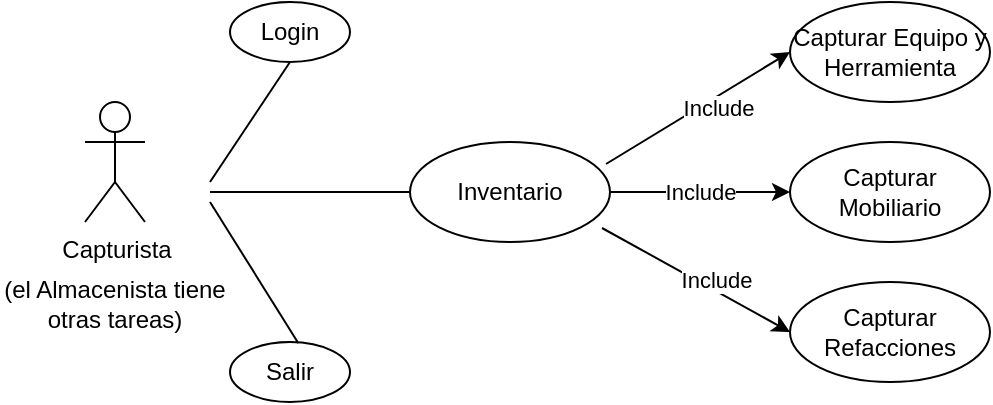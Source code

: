 <mxfile version="20.6.0" type="github">
  <diagram id="kgpKYQtTHZ0yAKxKKP6v" name="Page-1">
    <mxGraphModel dx="735" dy="482" grid="1" gridSize="10" guides="1" tooltips="1" connect="1" arrows="1" fold="1" page="1" pageScale="1" pageWidth="850" pageHeight="1100" math="0" shadow="0">
      <root>
        <mxCell id="0" />
        <mxCell id="1" parent="0" />
        <mxCell id="UVm6rG7PrMdfkEH4zLCa-1" value="Capturista" style="shape=umlActor;verticalLabelPosition=bottom;verticalAlign=top;html=1;outlineConnect=0;" parent="1" vertex="1">
          <mxGeometry x="67.5" y="230" width="30" height="60" as="geometry" />
        </mxCell>
        <mxCell id="UVm6rG7PrMdfkEH4zLCa-2" value="" style="endArrow=none;html=1;rounded=0;entryX=0.5;entryY=1;entryDx=0;entryDy=0;" parent="1" target="UVm6rG7PrMdfkEH4zLCa-3" edge="1">
          <mxGeometry width="50" height="50" relative="1" as="geometry">
            <mxPoint x="130" y="270" as="sourcePoint" />
            <mxPoint x="220" y="220" as="targetPoint" />
          </mxGeometry>
        </mxCell>
        <mxCell id="UVm6rG7PrMdfkEH4zLCa-3" value="Login" style="ellipse;whiteSpace=wrap;html=1;" parent="1" vertex="1">
          <mxGeometry x="140" y="180" width="60" height="30" as="geometry" />
        </mxCell>
        <mxCell id="UVm6rG7PrMdfkEH4zLCa-4" value="" style="endArrow=none;html=1;rounded=0;entryX=0;entryY=0.5;entryDx=0;entryDy=0;" parent="1" target="UVm6rG7PrMdfkEH4zLCa-5" edge="1">
          <mxGeometry width="50" height="50" relative="1" as="geometry">
            <mxPoint x="130" y="275" as="sourcePoint" />
            <mxPoint x="230" y="280" as="targetPoint" />
          </mxGeometry>
        </mxCell>
        <mxCell id="UVm6rG7PrMdfkEH4zLCa-5" value="Inventario" style="ellipse;whiteSpace=wrap;html=1;" parent="1" vertex="1">
          <mxGeometry x="230" y="250" width="100" height="50" as="geometry" />
        </mxCell>
        <mxCell id="UVm6rG7PrMdfkEH4zLCa-9" value="" style="endArrow=classic;html=1;rounded=0;exitX=1;exitY=0.5;exitDx=0;exitDy=0;" parent="1" source="UVm6rG7PrMdfkEH4zLCa-5" edge="1">
          <mxGeometry relative="1" as="geometry">
            <mxPoint x="320" y="230" as="sourcePoint" />
            <mxPoint x="420" y="275" as="targetPoint" />
          </mxGeometry>
        </mxCell>
        <mxCell id="UVm6rG7PrMdfkEH4zLCa-10" value="Include" style="edgeLabel;resizable=0;html=1;align=center;verticalAlign=middle;" parent="UVm6rG7PrMdfkEH4zLCa-9" connectable="0" vertex="1">
          <mxGeometry relative="1" as="geometry" />
        </mxCell>
        <mxCell id="UVm6rG7PrMdfkEH4zLCa-12" value="Capturar Mobiliario" style="ellipse;whiteSpace=wrap;html=1;" parent="1" vertex="1">
          <mxGeometry x="420" y="250" width="100" height="50" as="geometry" />
        </mxCell>
        <mxCell id="UVm6rG7PrMdfkEH4zLCa-14" value="Capturar Equipo y Herramienta" style="ellipse;whiteSpace=wrap;html=1;" parent="1" vertex="1">
          <mxGeometry x="420" y="180" width="100" height="50" as="geometry" />
        </mxCell>
        <mxCell id="UVm6rG7PrMdfkEH4zLCa-15" value="Capturar Refacciones" style="ellipse;whiteSpace=wrap;html=1;" parent="1" vertex="1">
          <mxGeometry x="420" y="320" width="100" height="50" as="geometry" />
        </mxCell>
        <mxCell id="UVm6rG7PrMdfkEH4zLCa-17" value="(el Almacenista tiene otras tareas)" style="text;html=1;strokeColor=none;fillColor=none;align=center;verticalAlign=middle;whiteSpace=wrap;rounded=0;" parent="1" vertex="1">
          <mxGeometry x="25" y="310" width="115" height="42" as="geometry" />
        </mxCell>
        <mxCell id="UVm6rG7PrMdfkEH4zLCa-23" value="" style="endArrow=classic;html=1;rounded=0;entryX=0;entryY=0.5;entryDx=0;entryDy=0;exitX=0.98;exitY=0.22;exitDx=0;exitDy=0;exitPerimeter=0;" parent="1" source="UVm6rG7PrMdfkEH4zLCa-5" target="UVm6rG7PrMdfkEH4zLCa-14" edge="1">
          <mxGeometry relative="1" as="geometry">
            <mxPoint x="340" y="260" as="sourcePoint" />
            <mxPoint x="410" y="260" as="targetPoint" />
          </mxGeometry>
        </mxCell>
        <mxCell id="UVm6rG7PrMdfkEH4zLCa-24" value="Include" style="edgeLabel;resizable=0;html=1;align=center;verticalAlign=middle;" parent="UVm6rG7PrMdfkEH4zLCa-23" connectable="0" vertex="1">
          <mxGeometry relative="1" as="geometry">
            <mxPoint x="10" as="offset" />
          </mxGeometry>
        </mxCell>
        <mxCell id="UVm6rG7PrMdfkEH4zLCa-25" value="" style="endArrow=classic;html=1;rounded=0;entryX=0;entryY=0.5;entryDx=0;entryDy=0;exitX=0.96;exitY=0.86;exitDx=0;exitDy=0;exitPerimeter=0;" parent="1" source="UVm6rG7PrMdfkEH4zLCa-5" target="UVm6rG7PrMdfkEH4zLCa-15" edge="1">
          <mxGeometry relative="1" as="geometry">
            <mxPoint x="330" y="310" as="sourcePoint" />
            <mxPoint x="412" y="290" as="targetPoint" />
          </mxGeometry>
        </mxCell>
        <mxCell id="UVm6rG7PrMdfkEH4zLCa-26" value="Include" style="edgeLabel;resizable=0;html=1;align=center;verticalAlign=middle;" parent="UVm6rG7PrMdfkEH4zLCa-25" connectable="0" vertex="1">
          <mxGeometry relative="1" as="geometry">
            <mxPoint x="10" as="offset" />
          </mxGeometry>
        </mxCell>
        <mxCell id="UVm6rG7PrMdfkEH4zLCa-27" value="Salir" style="ellipse;whiteSpace=wrap;html=1;" parent="1" vertex="1">
          <mxGeometry x="140" y="350" width="60" height="30" as="geometry" />
        </mxCell>
        <mxCell id="UVm6rG7PrMdfkEH4zLCa-28" value="" style="endArrow=none;html=1;rounded=0;exitX=0.57;exitY=0.02;exitDx=0;exitDy=0;exitPerimeter=0;" parent="1" source="UVm6rG7PrMdfkEH4zLCa-27" edge="1">
          <mxGeometry width="50" height="50" relative="1" as="geometry">
            <mxPoint x="190" y="430" as="sourcePoint" />
            <mxPoint x="130" y="280" as="targetPoint" />
          </mxGeometry>
        </mxCell>
      </root>
    </mxGraphModel>
  </diagram>
</mxfile>
